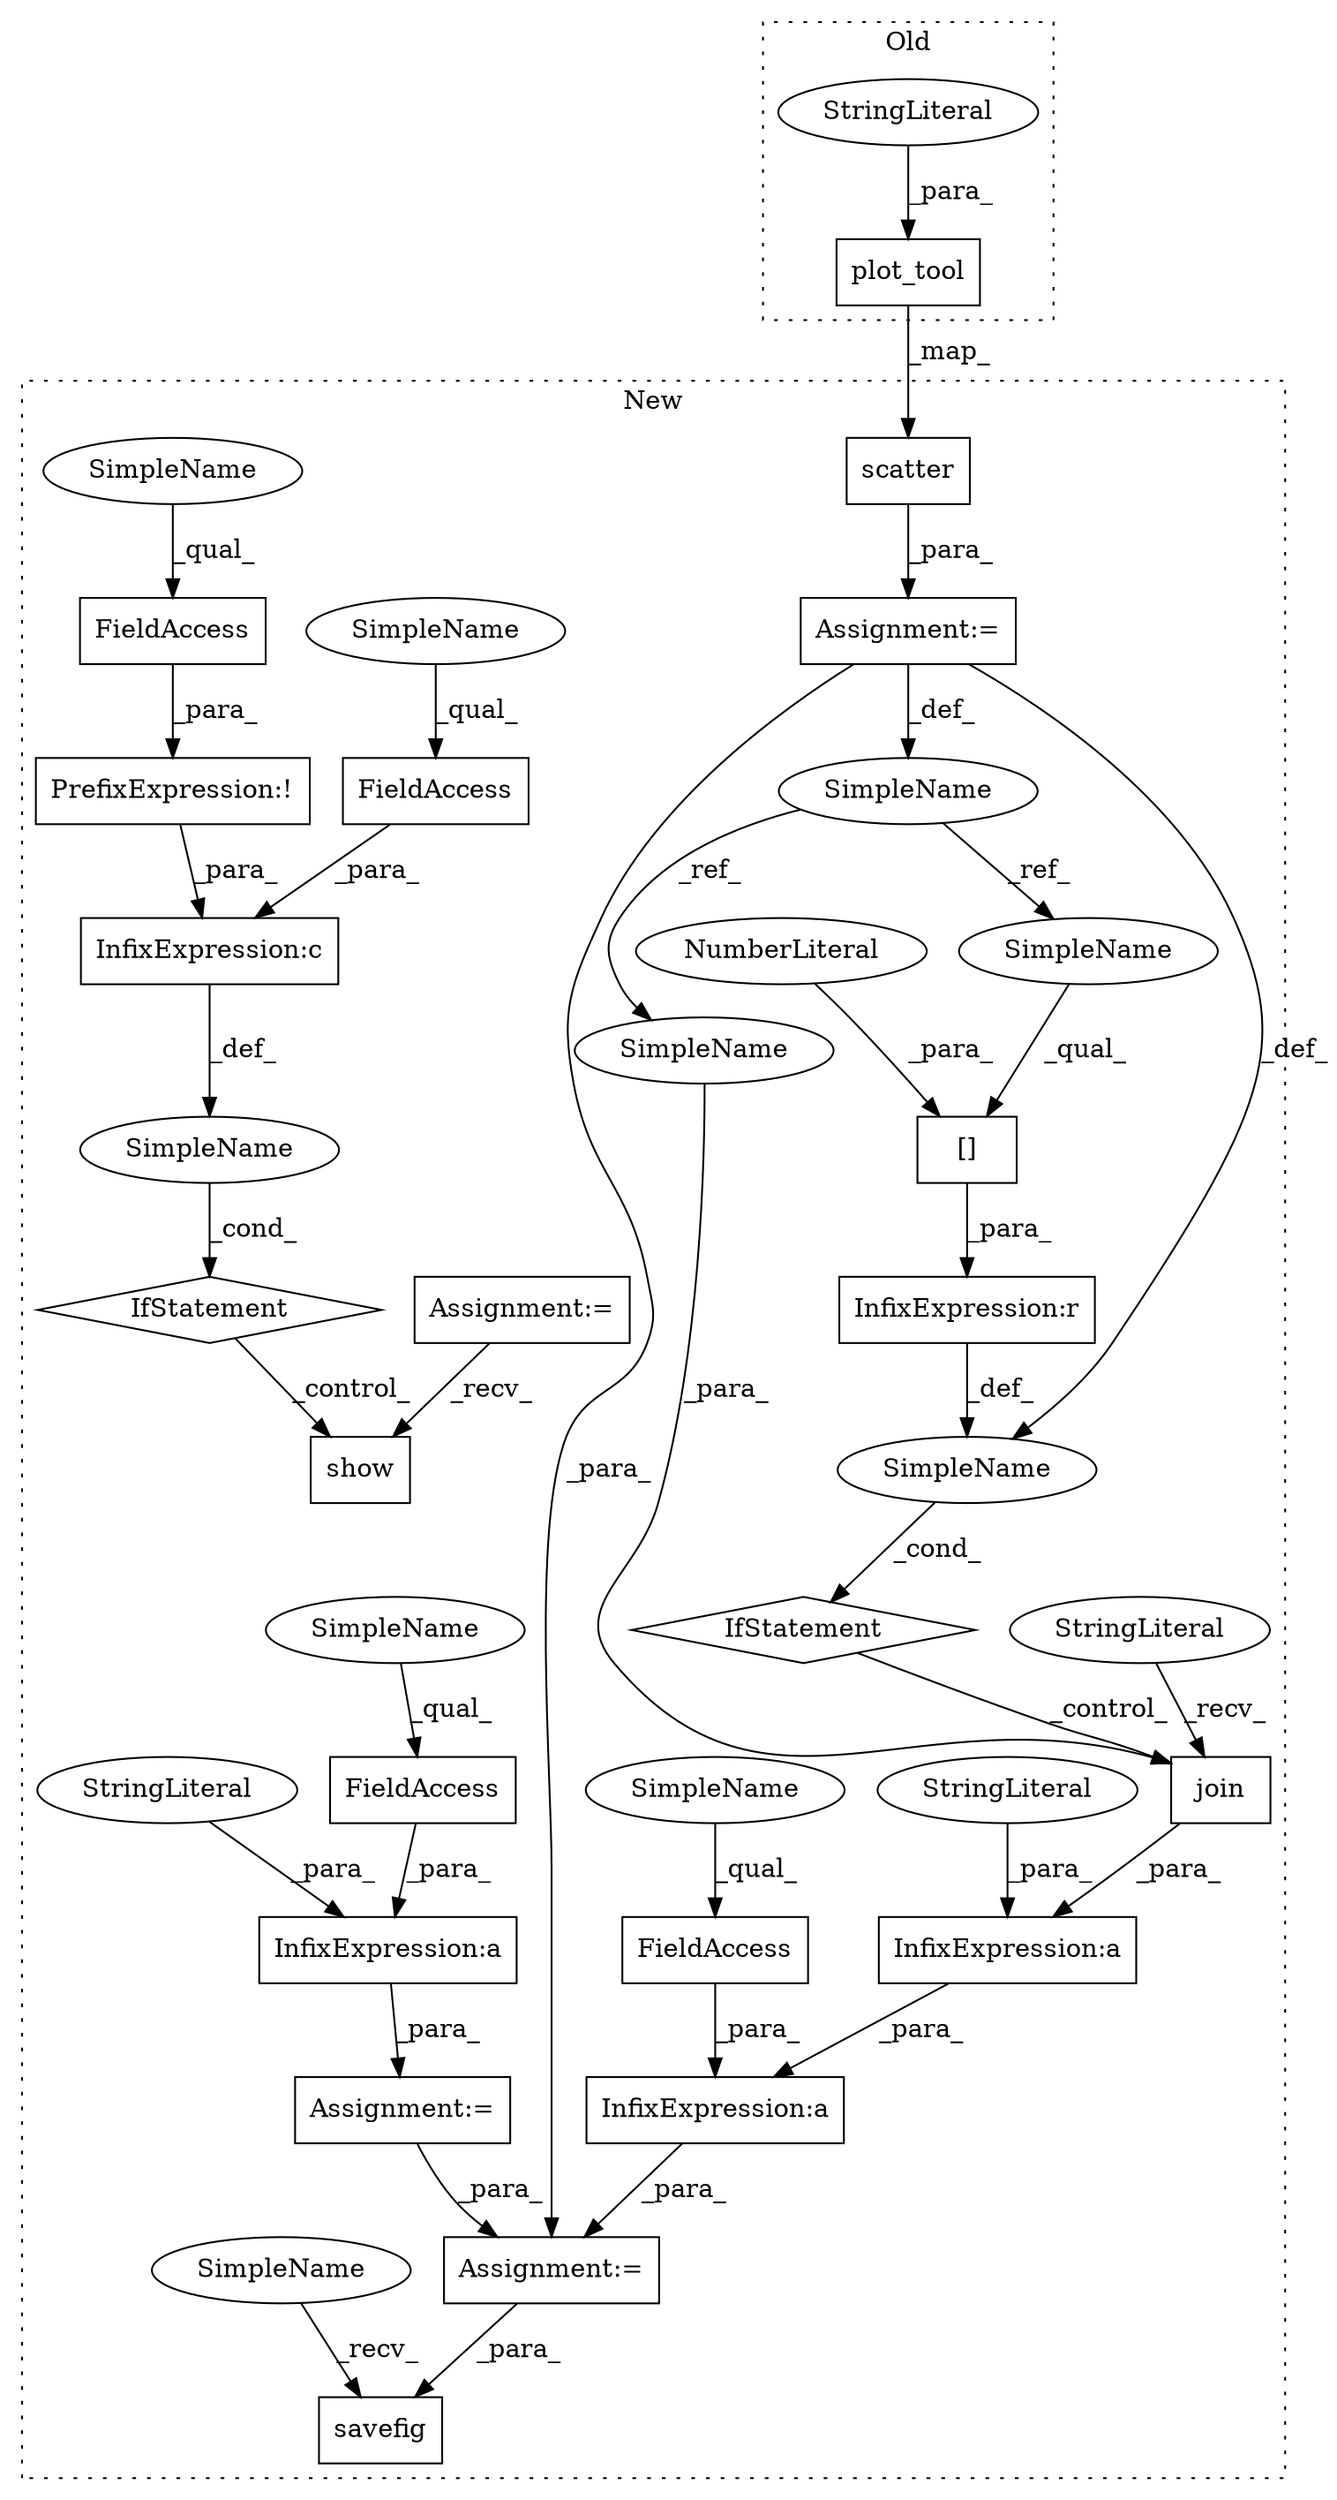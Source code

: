 digraph G {
subgraph cluster0 {
1 [label="plot_tool" a="32" s="2001,2145" l="10,1" shape="box"];
24 [label="StringLiteral" a="45" s="2026" l="8" shape="ellipse"];
label = "Old";
style="dotted";
}
subgraph cluster1 {
2 [label="scatter" a="32" s="2091,2224" l="8,1" shape="box"];
3 [label="InfixExpression:a" a="27" s="2295" l="3" shape="box"];
4 [label="InfixExpression:a" a="27" s="2340" l="3" shape="box"];
5 [label="InfixExpression:r" a="27" s="2307" l="4" shape="box"];
6 [label="[]" a="2" s="2300,2306" l="5,1" shape="box"];
7 [label="NumberLiteral" a="34" s="2305" l="1" shape="ellipse"];
8 [label="savefig" a="32" s="2380,2396" l="8,1" shape="box"];
9 [label="InfixExpression:a" a="27" s="2259" l="3" shape="box"];
10 [label="FieldAccess" a="22" s="2243" l="16" shape="box"];
11 [label="FieldAccess" a="22" s="2343" l="19" shape="box"];
12 [label="FieldAccess" a="22" s="2410" l="17" shape="box"];
13 [label="PrefixExpression:!" a="38" s="2409" l="1" shape="box"];
14 [label="InfixExpression:c" a="27" s="2427" l="4" shape="box"];
15 [label="FieldAccess" a="22" s="2431" l="17" shape="box"];
16 [label="show" a="32" s="2463" l="6" shape="box"];
17 [label="SimpleName" a="42" s="" l="" shape="ellipse"];
18 [label="IfStatement" a="25" s="2405,2448" l="4,2" shape="diamond"];
19 [label="SimpleName" a="42" s="2077" l="4" shape="ellipse"];
20 [label="join" a="32" s="2323,2332" l="5,1" shape="box"];
21 [label="SimpleName" a="42" s="" l="" shape="ellipse"];
22 [label="IfStatement" a="25" s="2316" l="3" shape="diamond"];
23 [label="StringLiteral" a="45" s="2319" l="3" shape="ellipse"];
25 [label="Assignment:=" a="7" s="2241" l="1" shape="box"];
26 [label="Assignment:=" a="7" s="2081" l="1" shape="box"];
27 [label="StringLiteral" a="45" s="2292" l="3" shape="ellipse"];
28 [label="Assignment:=" a="7" s="2288" l="2" shape="box"];
29 [label="Assignment:=" a="7" s="1998" l="2" shape="box"];
30 [label="StringLiteral" a="45" s="2262" l="9" shape="ellipse"];
31 [label="SimpleName" a="42" s="2328" l="4" shape="ellipse"];
32 [label="SimpleName" a="42" s="2300" l="4" shape="ellipse"];
33 [label="SimpleName" a="42" s="2243" l="8" shape="ellipse"];
34 [label="SimpleName" a="42" s="2343" l="8" shape="ellipse"];
35 [label="SimpleName" a="42" s="2431" l="8" shape="ellipse"];
36 [label="SimpleName" a="42" s="2410" l="8" shape="ellipse"];
37 [label="SimpleName" a="42" s="2371" l="8" shape="ellipse"];
label = "New";
style="dotted";
}
1 -> 2 [label="_map_"];
2 -> 26 [label="_para_"];
3 -> 4 [label="_para_"];
4 -> 28 [label="_para_"];
5 -> 21 [label="_def_"];
6 -> 5 [label="_para_"];
7 -> 6 [label="_para_"];
9 -> 25 [label="_para_"];
10 -> 9 [label="_para_"];
11 -> 4 [label="_para_"];
12 -> 13 [label="_para_"];
13 -> 14 [label="_para_"];
14 -> 17 [label="_def_"];
15 -> 14 [label="_para_"];
17 -> 18 [label="_cond_"];
18 -> 16 [label="_control_"];
19 -> 31 [label="_ref_"];
19 -> 32 [label="_ref_"];
20 -> 3 [label="_para_"];
21 -> 22 [label="_cond_"];
22 -> 20 [label="_control_"];
23 -> 20 [label="_recv_"];
24 -> 1 [label="_para_"];
25 -> 28 [label="_para_"];
26 -> 19 [label="_def_"];
26 -> 28 [label="_para_"];
26 -> 21 [label="_def_"];
27 -> 3 [label="_para_"];
28 -> 8 [label="_para_"];
29 -> 16 [label="_recv_"];
30 -> 9 [label="_para_"];
31 -> 20 [label="_para_"];
32 -> 6 [label="_qual_"];
33 -> 10 [label="_qual_"];
34 -> 11 [label="_qual_"];
35 -> 15 [label="_qual_"];
36 -> 12 [label="_qual_"];
37 -> 8 [label="_recv_"];
}